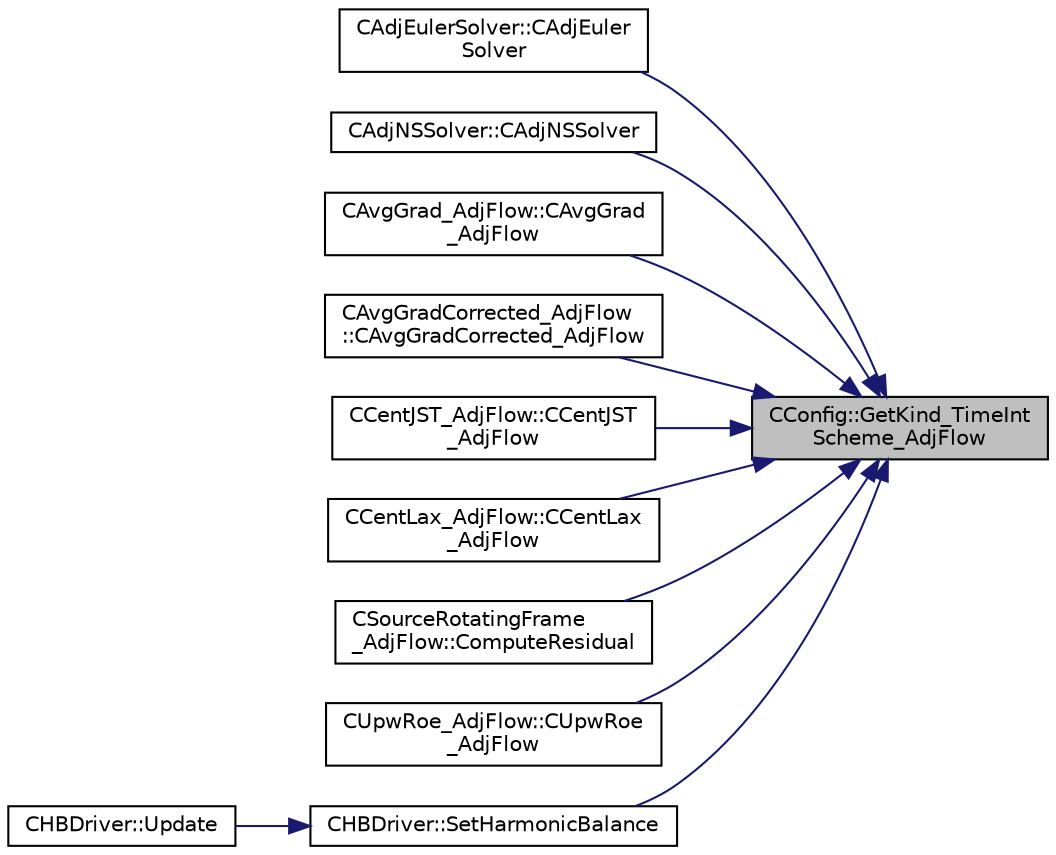 digraph "CConfig::GetKind_TimeIntScheme_AdjFlow"
{
 // LATEX_PDF_SIZE
  edge [fontname="Helvetica",fontsize="10",labelfontname="Helvetica",labelfontsize="10"];
  node [fontname="Helvetica",fontsize="10",shape=record];
  rankdir="RL";
  Node1 [label="CConfig::GetKind_TimeInt\lScheme_AdjFlow",height=0.2,width=0.4,color="black", fillcolor="grey75", style="filled", fontcolor="black",tooltip="Get the kind of integration scheme (explicit or implicit) for the adjoint flow equations."];
  Node1 -> Node2 [dir="back",color="midnightblue",fontsize="10",style="solid",fontname="Helvetica"];
  Node2 [label="CAdjEulerSolver::CAdjEuler\lSolver",height=0.2,width=0.4,color="black", fillcolor="white", style="filled",URL="$classCAdjEulerSolver.html#a0a739888df9436d4707665d152a7af1a",tooltip=" "];
  Node1 -> Node3 [dir="back",color="midnightblue",fontsize="10",style="solid",fontname="Helvetica"];
  Node3 [label="CAdjNSSolver::CAdjNSSolver",height=0.2,width=0.4,color="black", fillcolor="white", style="filled",URL="$classCAdjNSSolver.html#a323f1dc7c0b9fe00d1911eeeea365d46",tooltip=" "];
  Node1 -> Node4 [dir="back",color="midnightblue",fontsize="10",style="solid",fontname="Helvetica"];
  Node4 [label="CAvgGrad_AdjFlow::CAvgGrad\l_AdjFlow",height=0.2,width=0.4,color="black", fillcolor="white", style="filled",URL="$classCAvgGrad__AdjFlow.html#add6d9e0766bfbc435d5c6030e174e5db",tooltip="Constructor of the class."];
  Node1 -> Node5 [dir="back",color="midnightblue",fontsize="10",style="solid",fontname="Helvetica"];
  Node5 [label="CAvgGradCorrected_AdjFlow\l::CAvgGradCorrected_AdjFlow",height=0.2,width=0.4,color="black", fillcolor="white", style="filled",URL="$classCAvgGradCorrected__AdjFlow.html#add60fa453e90d4a5703aa19253c460d4",tooltip="Constructor of the class."];
  Node1 -> Node6 [dir="back",color="midnightblue",fontsize="10",style="solid",fontname="Helvetica"];
  Node6 [label="CCentJST_AdjFlow::CCentJST\l_AdjFlow",height=0.2,width=0.4,color="black", fillcolor="white", style="filled",URL="$classCCentJST__AdjFlow.html#a7822739aeee9c8ee0f0fd72b28858572",tooltip="Constructor of the class."];
  Node1 -> Node7 [dir="back",color="midnightblue",fontsize="10",style="solid",fontname="Helvetica"];
  Node7 [label="CCentLax_AdjFlow::CCentLax\l_AdjFlow",height=0.2,width=0.4,color="black", fillcolor="white", style="filled",URL="$classCCentLax__AdjFlow.html#af3dfa3266fe9ee5f7b7fc9ab7c6a35ff",tooltip="Constructor of the class."];
  Node1 -> Node8 [dir="back",color="midnightblue",fontsize="10",style="solid",fontname="Helvetica"];
  Node8 [label="CSourceRotatingFrame\l_AdjFlow::ComputeResidual",height=0.2,width=0.4,color="black", fillcolor="white", style="filled",URL="$classCSourceRotatingFrame__AdjFlow.html#a46659a950c80d088f7271e39fa45eb7f",tooltip="Residual of the adjoint rotating frame source term."];
  Node1 -> Node9 [dir="back",color="midnightblue",fontsize="10",style="solid",fontname="Helvetica"];
  Node9 [label="CUpwRoe_AdjFlow::CUpwRoe\l_AdjFlow",height=0.2,width=0.4,color="black", fillcolor="white", style="filled",URL="$classCUpwRoe__AdjFlow.html#a83c42049eae2cfe4e2d57b7173cb1f9a",tooltip="Constructor of the class."];
  Node1 -> Node10 [dir="back",color="midnightblue",fontsize="10",style="solid",fontname="Helvetica"];
  Node10 [label="CHBDriver::SetHarmonicBalance",height=0.2,width=0.4,color="black", fillcolor="white", style="filled",URL="$classCHBDriver.html#a1c864c75002bc45dc6fdb4593e6b5fe3",tooltip="Computation and storage of the Harmonic Balance method source terms."];
  Node10 -> Node11 [dir="back",color="midnightblue",fontsize="10",style="solid",fontname="Helvetica"];
  Node11 [label="CHBDriver::Update",height=0.2,width=0.4,color="black", fillcolor="white", style="filled",URL="$classCHBDriver.html#a1fd70ef2e6764147b7d9e1196eaed987",tooltip="Update the solution for the Harmonic Balance."];
}

